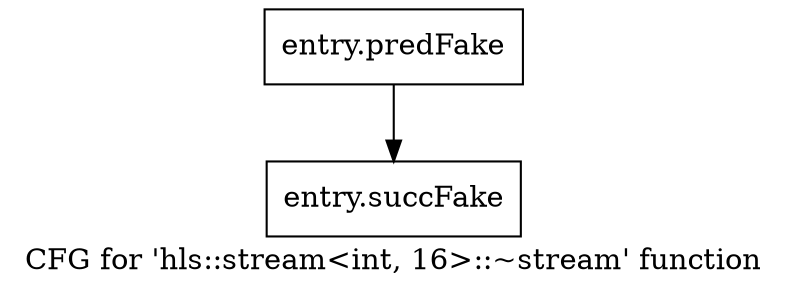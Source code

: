digraph "CFG for 'hls::stream\<int, 16\>::~stream' function" {
	label="CFG for 'hls::stream\<int, 16\>::~stream' function";

	Node0x43ef430 [shape=record,filename="",linenumber="",label="{entry.predFake}"];
	Node0x43ef430 -> Node0x441da80[ callList="" memoryops="" filename="/tools/Xilinx/Vitis_HLS/2022.1/include/hls_stream_thread_unsafe.h" execusionnum="0"];
	Node0x441da80 [shape=record,filename="/tools/Xilinx/Vitis_HLS/2022.1/include/hls_stream_thread_unsafe.h",linenumber="431",label="{entry.succFake}"];
}
